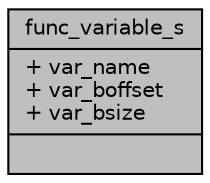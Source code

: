 digraph "func_variable_s"
{
 // INTERACTIVE_SVG=YES
 // LATEX_PDF_SIZE
  bgcolor="transparent";
  edge [fontname="Helvetica",fontsize="10",labelfontname="Helvetica",labelfontsize="10"];
  node [fontname="Helvetica",fontsize="10",shape=record];
  Node1 [label="{func_variable_s\n|+ var_name\l+ var_boffset\l+ var_bsize\l|}",height=0.2,width=0.4,color="black", fillcolor="grey75", style="filled", fontcolor="black",tooltip=" "];
}
